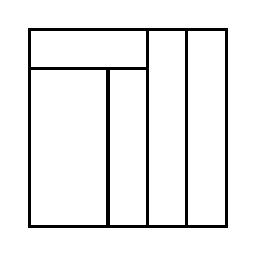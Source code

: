 \begin{tikzpicture}[very thick, scale=.5]
    \draw (0,4) rectangle (3,5);
    \draw (0,0) rectangle (2,4);
    \draw (2,0) rectangle (3,4);
    \draw (3,0) rectangle (4,5);
    \draw (4,0) rectangle (5,5);
\end{tikzpicture}
